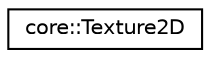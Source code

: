digraph "Graphical Class Hierarchy"
{
 // LATEX_PDF_SIZE
  edge [fontname="Helvetica",fontsize="10",labelfontname="Helvetica",labelfontsize="10"];
  node [fontname="Helvetica",fontsize="10",shape=record];
  rankdir="LR";
  Node0 [label="core::Texture2D",height=0.2,width=0.4,color="black", fillcolor="white", style="filled",URL="$d3/dff/classcore_1_1Texture2D.html",tooltip=" "];
}

